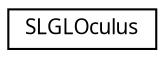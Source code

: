 digraph "Graphical Class Hierarchy"
{
 // LATEX_PDF_SIZE
  edge [fontname="Arial.ttf",fontsize="10",labelfontname="Arial.ttf",labelfontsize="10"];
  node [fontname="Arial.ttf",fontsize="10",shape=record];
  rankdir="LR";
  Node0 [label="SLGLOculus",height=0.2,width=0.4,color="black", fillcolor="white", style="filled",URL="$class_s_l_g_l_oculus.html",tooltip="Wrapper around Oculus Rift Devkit 2."];
}
